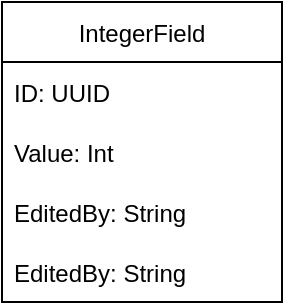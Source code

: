<mxfile version="15.7.0" type="device"><diagram id="Op9z-5DvvVUc4-XmvTX0" name="Page-1"><mxGraphModel dx="1186" dy="739" grid="1" gridSize="10" guides="1" tooltips="1" connect="1" arrows="1" fold="1" page="1" pageScale="1" pageWidth="850" pageHeight="1100" math="0" shadow="0"><root><mxCell id="0"/><mxCell id="1" parent="0"/><mxCell id="tSiHYDoVORsiRgsijHKK-1" value="IntegerField" style="swimlane;fontStyle=0;childLayout=stackLayout;horizontal=1;startSize=30;horizontalStack=0;resizeParent=1;resizeParentMax=0;resizeLast=0;collapsible=1;marginBottom=0;" vertex="1" parent="1"><mxGeometry x="110" y="210" width="140" height="150" as="geometry"/></mxCell><mxCell id="tSiHYDoVORsiRgsijHKK-2" value="ID: UUID" style="text;strokeColor=none;fillColor=none;align=left;verticalAlign=middle;spacingLeft=4;spacingRight=4;overflow=hidden;points=[[0,0.5],[1,0.5]];portConstraint=eastwest;rotatable=0;" vertex="1" parent="tSiHYDoVORsiRgsijHKK-1"><mxGeometry y="30" width="140" height="30" as="geometry"/></mxCell><mxCell id="tSiHYDoVORsiRgsijHKK-3" value="Value: Int" style="text;strokeColor=none;fillColor=none;align=left;verticalAlign=middle;spacingLeft=4;spacingRight=4;overflow=hidden;points=[[0,0.5],[1,0.5]];portConstraint=eastwest;rotatable=0;" vertex="1" parent="tSiHYDoVORsiRgsijHKK-1"><mxGeometry y="60" width="140" height="30" as="geometry"/></mxCell><mxCell id="tSiHYDoVORsiRgsijHKK-4" value="EditedBy: String" style="text;strokeColor=none;fillColor=none;align=left;verticalAlign=middle;spacingLeft=4;spacingRight=4;overflow=hidden;points=[[0,0.5],[1,0.5]];portConstraint=eastwest;rotatable=0;" vertex="1" parent="tSiHYDoVORsiRgsijHKK-1"><mxGeometry y="90" width="140" height="30" as="geometry"/></mxCell><mxCell id="tSiHYDoVORsiRgsijHKK-5" value="EditedBy: String" style="text;strokeColor=none;fillColor=none;align=left;verticalAlign=middle;spacingLeft=4;spacingRight=4;overflow=hidden;points=[[0,0.5],[1,0.5]];portConstraint=eastwest;rotatable=0;" vertex="1" parent="tSiHYDoVORsiRgsijHKK-1"><mxGeometry y="120" width="140" height="30" as="geometry"/></mxCell></root></mxGraphModel></diagram></mxfile>